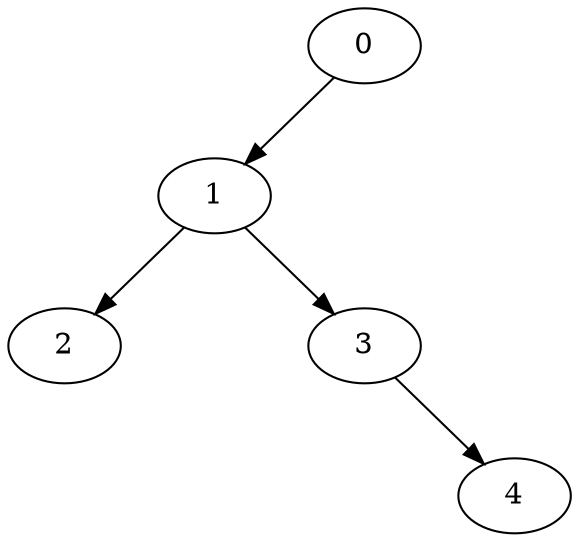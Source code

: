 digraph mygraph {
0 -> 1
I0 [style=invis]
 0 -> I0 [style=invis]
I1 [style=invis]
 0 -> I1 [style=invis]
1 -> 2
I2 [style=invis]
 1 -> I2 [style=invis]
1 -> 3
I3 [style=invis]
 3 -> I3 [style=invis]
I4 [style=invis]
 3 -> I4 [style=invis]
3 -> 4
}
